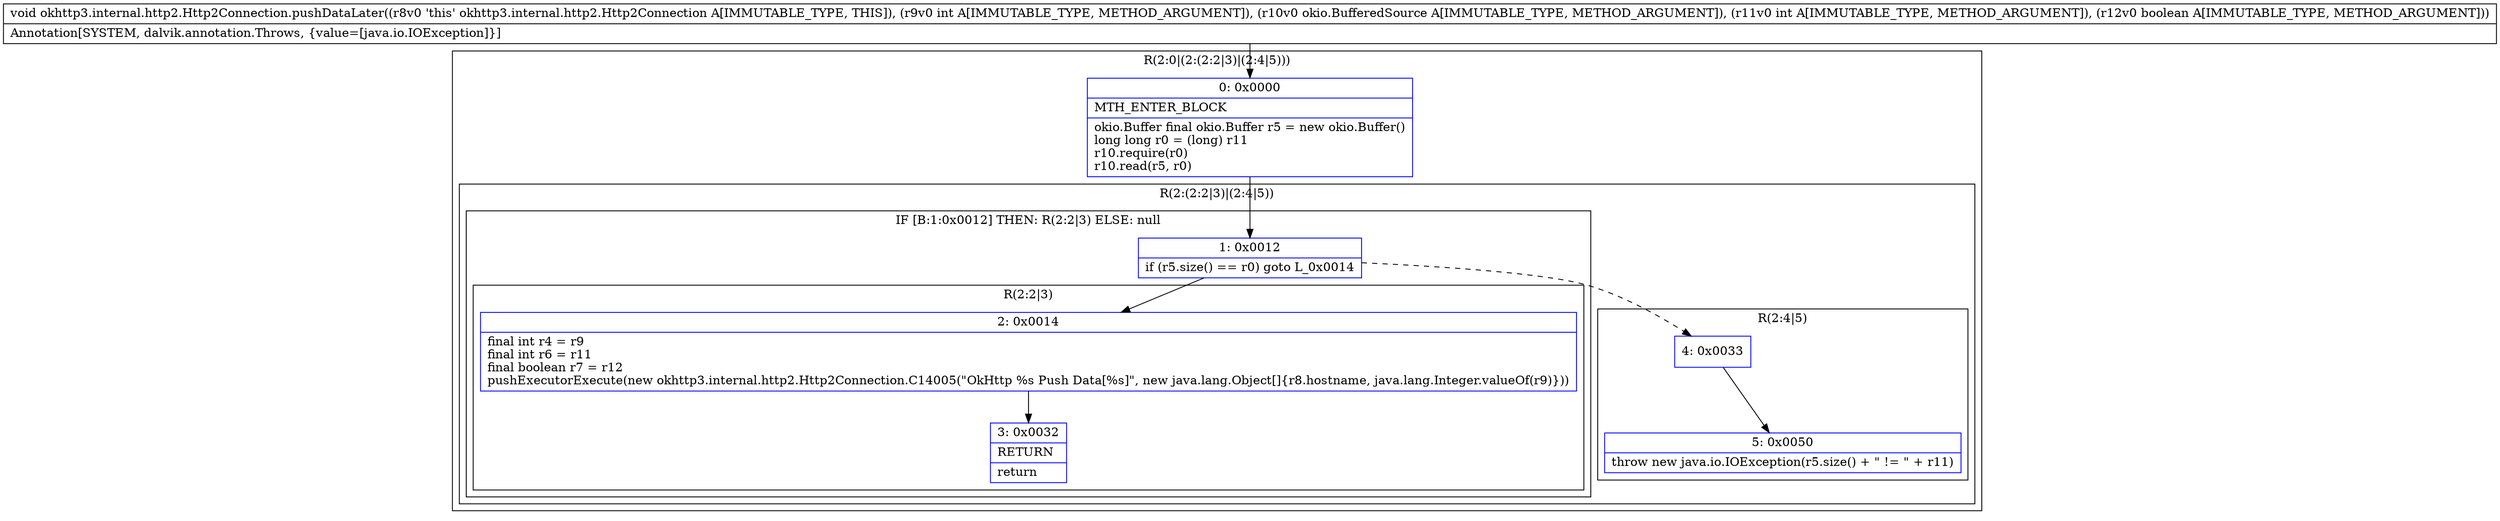 digraph "CFG forokhttp3.internal.http2.Http2Connection.pushDataLater(ILokio\/BufferedSource;IZ)V" {
subgraph cluster_Region_780871187 {
label = "R(2:0|(2:(2:2|3)|(2:4|5)))";
node [shape=record,color=blue];
Node_0 [shape=record,label="{0\:\ 0x0000|MTH_ENTER_BLOCK\l|okio.Buffer final okio.Buffer r5 = new okio.Buffer()\llong long r0 = (long) r11\lr10.require(r0)\lr10.read(r5, r0)\l}"];
subgraph cluster_Region_1707052515 {
label = "R(2:(2:2|3)|(2:4|5))";
node [shape=record,color=blue];
subgraph cluster_IfRegion_475735761 {
label = "IF [B:1:0x0012] THEN: R(2:2|3) ELSE: null";
node [shape=record,color=blue];
Node_1 [shape=record,label="{1\:\ 0x0012|if (r5.size() == r0) goto L_0x0014\l}"];
subgraph cluster_Region_679009707 {
label = "R(2:2|3)";
node [shape=record,color=blue];
Node_2 [shape=record,label="{2\:\ 0x0014|final int r4 = r9\lfinal int r6 = r11\lfinal boolean r7 = r12\lpushExecutorExecute(new okhttp3.internal.http2.Http2Connection.C14005(\"OkHttp %s Push Data[%s]\", new java.lang.Object[]\{r8.hostname, java.lang.Integer.valueOf(r9)\}))\l}"];
Node_3 [shape=record,label="{3\:\ 0x0032|RETURN\l|return\l}"];
}
}
subgraph cluster_Region_408458602 {
label = "R(2:4|5)";
node [shape=record,color=blue];
Node_4 [shape=record,label="{4\:\ 0x0033}"];
Node_5 [shape=record,label="{5\:\ 0x0050|throw new java.io.IOException(r5.size() + \" != \" + r11)\l}"];
}
}
}
MethodNode[shape=record,label="{void okhttp3.internal.http2.Http2Connection.pushDataLater((r8v0 'this' okhttp3.internal.http2.Http2Connection A[IMMUTABLE_TYPE, THIS]), (r9v0 int A[IMMUTABLE_TYPE, METHOD_ARGUMENT]), (r10v0 okio.BufferedSource A[IMMUTABLE_TYPE, METHOD_ARGUMENT]), (r11v0 int A[IMMUTABLE_TYPE, METHOD_ARGUMENT]), (r12v0 boolean A[IMMUTABLE_TYPE, METHOD_ARGUMENT]))  | Annotation[SYSTEM, dalvik.annotation.Throws, \{value=[java.io.IOException]\}]\l}"];
MethodNode -> Node_0;
Node_0 -> Node_1;
Node_1 -> Node_2;
Node_1 -> Node_4[style=dashed];
Node_2 -> Node_3;
Node_4 -> Node_5;
}

